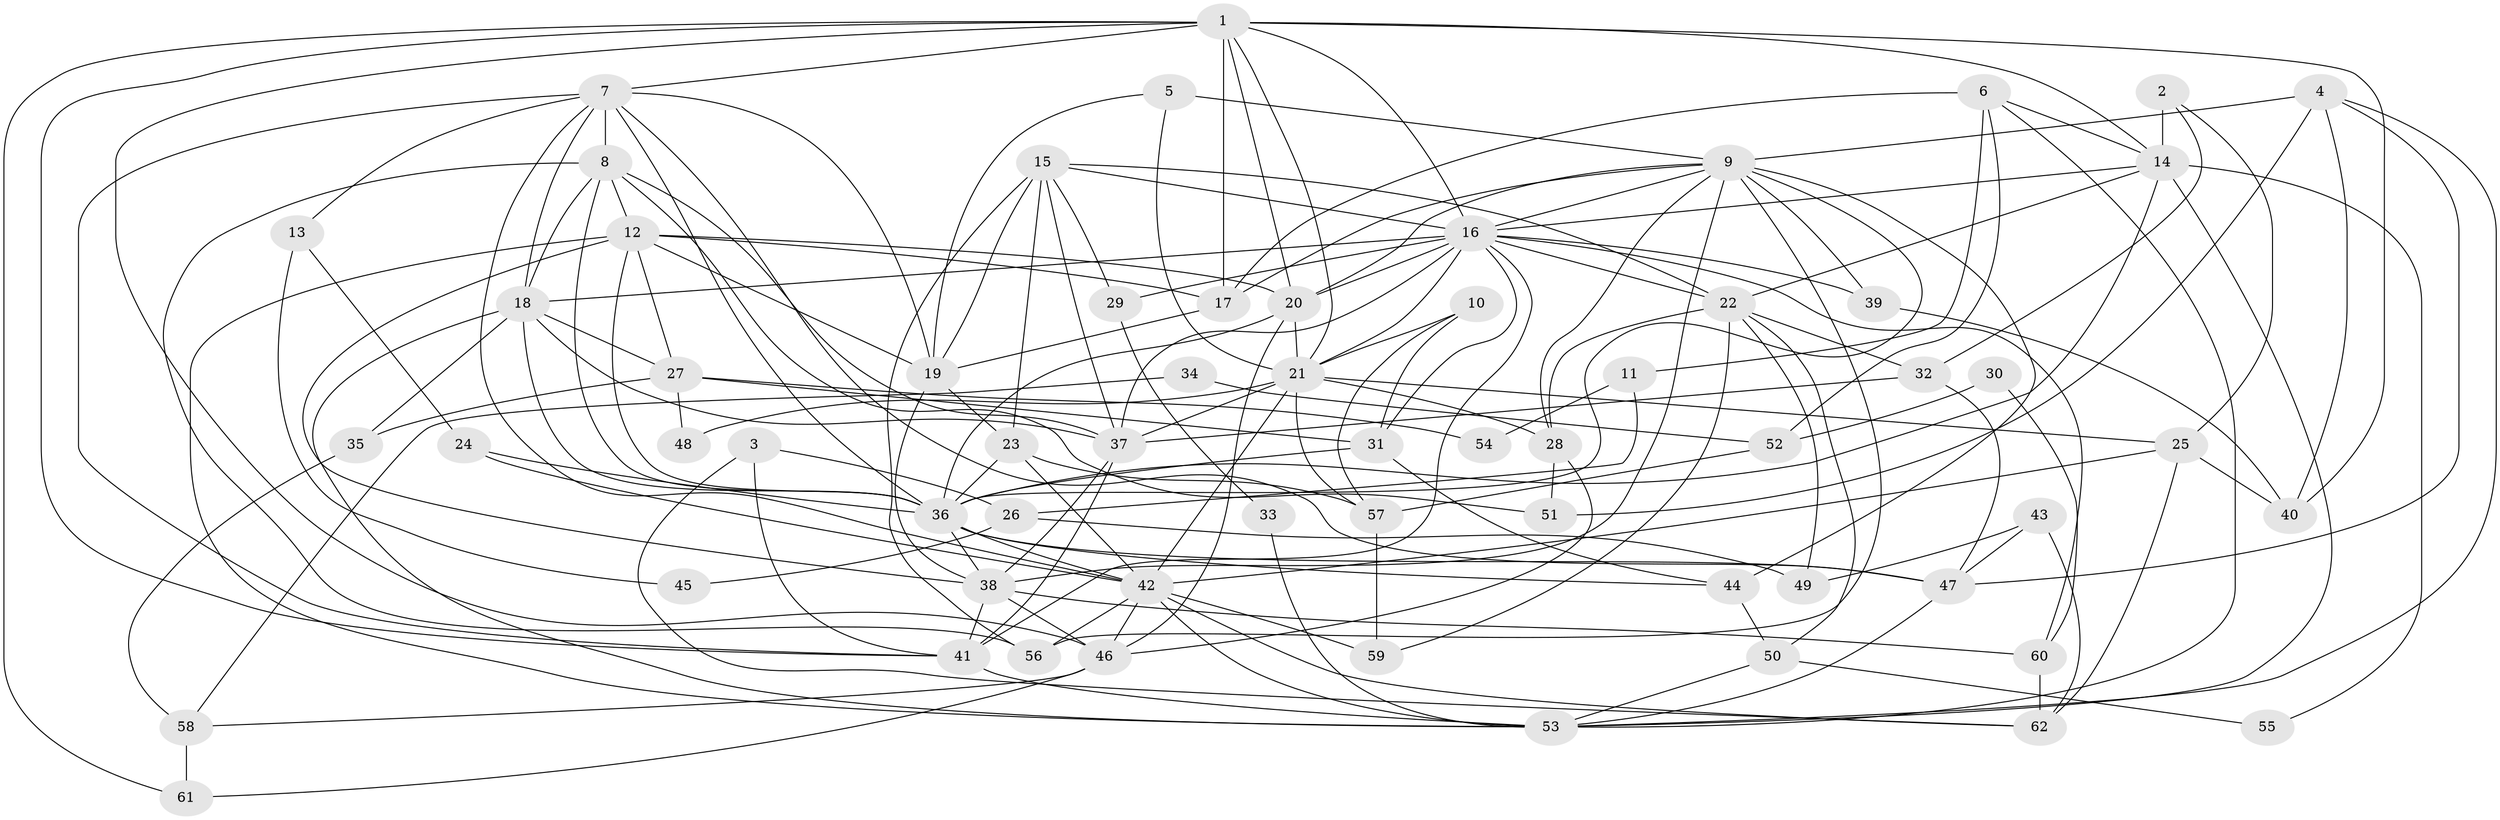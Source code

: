 // original degree distribution, {7: 0.04878048780487805, 4: 0.2845528455284553, 3: 0.2682926829268293, 6: 0.06504065040650407, 5: 0.18699186991869918, 2: 0.13008130081300814, 8: 0.016260162601626018}
// Generated by graph-tools (version 1.1) at 2025/51/03/04/25 22:51:20]
// undirected, 62 vertices, 166 edges
graph export_dot {
  node [color=gray90,style=filled];
  1;
  2;
  3;
  4;
  5;
  6;
  7;
  8;
  9;
  10;
  11;
  12;
  13;
  14;
  15;
  16;
  17;
  18;
  19;
  20;
  21;
  22;
  23;
  24;
  25;
  26;
  27;
  28;
  29;
  30;
  31;
  32;
  33;
  34;
  35;
  36;
  37;
  38;
  39;
  40;
  41;
  42;
  43;
  44;
  45;
  46;
  47;
  48;
  49;
  50;
  51;
  52;
  53;
  54;
  55;
  56;
  57;
  58;
  59;
  60;
  61;
  62;
  1 -- 7 [weight=2.0];
  1 -- 14 [weight=1.0];
  1 -- 16 [weight=1.0];
  1 -- 17 [weight=1.0];
  1 -- 20 [weight=1.0];
  1 -- 21 [weight=1.0];
  1 -- 40 [weight=1.0];
  1 -- 41 [weight=1.0];
  1 -- 46 [weight=1.0];
  1 -- 61 [weight=1.0];
  2 -- 14 [weight=3.0];
  2 -- 25 [weight=1.0];
  2 -- 32 [weight=1.0];
  3 -- 26 [weight=1.0];
  3 -- 41 [weight=1.0];
  3 -- 62 [weight=1.0];
  4 -- 9 [weight=2.0];
  4 -- 40 [weight=1.0];
  4 -- 47 [weight=1.0];
  4 -- 51 [weight=1.0];
  4 -- 53 [weight=1.0];
  5 -- 9 [weight=1.0];
  5 -- 19 [weight=1.0];
  5 -- 21 [weight=1.0];
  6 -- 11 [weight=1.0];
  6 -- 14 [weight=1.0];
  6 -- 17 [weight=2.0];
  6 -- 52 [weight=1.0];
  6 -- 53 [weight=1.0];
  7 -- 8 [weight=1.0];
  7 -- 13 [weight=2.0];
  7 -- 18 [weight=1.0];
  7 -- 19 [weight=1.0];
  7 -- 36 [weight=1.0];
  7 -- 41 [weight=1.0];
  7 -- 42 [weight=1.0];
  7 -- 47 [weight=1.0];
  8 -- 12 [weight=1.0];
  8 -- 18 [weight=1.0];
  8 -- 36 [weight=1.0];
  8 -- 37 [weight=1.0];
  8 -- 51 [weight=1.0];
  8 -- 56 [weight=1.0];
  9 -- 16 [weight=1.0];
  9 -- 17 [weight=1.0];
  9 -- 20 [weight=1.0];
  9 -- 28 [weight=1.0];
  9 -- 36 [weight=1.0];
  9 -- 38 [weight=1.0];
  9 -- 39 [weight=1.0];
  9 -- 44 [weight=1.0];
  9 -- 56 [weight=1.0];
  10 -- 21 [weight=1.0];
  10 -- 31 [weight=1.0];
  10 -- 57 [weight=1.0];
  11 -- 26 [weight=1.0];
  11 -- 54 [weight=1.0];
  12 -- 17 [weight=1.0];
  12 -- 19 [weight=1.0];
  12 -- 20 [weight=1.0];
  12 -- 27 [weight=1.0];
  12 -- 36 [weight=1.0];
  12 -- 38 [weight=1.0];
  12 -- 53 [weight=1.0];
  13 -- 24 [weight=1.0];
  13 -- 45 [weight=1.0];
  14 -- 16 [weight=1.0];
  14 -- 22 [weight=1.0];
  14 -- 36 [weight=1.0];
  14 -- 53 [weight=1.0];
  14 -- 55 [weight=1.0];
  15 -- 16 [weight=2.0];
  15 -- 19 [weight=2.0];
  15 -- 22 [weight=1.0];
  15 -- 23 [weight=2.0];
  15 -- 29 [weight=1.0];
  15 -- 37 [weight=1.0];
  15 -- 56 [weight=1.0];
  16 -- 18 [weight=2.0];
  16 -- 20 [weight=1.0];
  16 -- 21 [weight=2.0];
  16 -- 22 [weight=1.0];
  16 -- 29 [weight=1.0];
  16 -- 31 [weight=1.0];
  16 -- 37 [weight=1.0];
  16 -- 39 [weight=1.0];
  16 -- 41 [weight=1.0];
  16 -- 60 [weight=1.0];
  17 -- 19 [weight=1.0];
  18 -- 27 [weight=1.0];
  18 -- 35 [weight=1.0];
  18 -- 36 [weight=1.0];
  18 -- 37 [weight=1.0];
  18 -- 53 [weight=1.0];
  19 -- 23 [weight=1.0];
  19 -- 38 [weight=1.0];
  20 -- 21 [weight=1.0];
  20 -- 36 [weight=1.0];
  20 -- 46 [weight=1.0];
  21 -- 25 [weight=1.0];
  21 -- 28 [weight=1.0];
  21 -- 37 [weight=1.0];
  21 -- 42 [weight=1.0];
  21 -- 48 [weight=1.0];
  21 -- 57 [weight=1.0];
  22 -- 28 [weight=1.0];
  22 -- 32 [weight=1.0];
  22 -- 49 [weight=1.0];
  22 -- 50 [weight=1.0];
  22 -- 59 [weight=1.0];
  23 -- 36 [weight=1.0];
  23 -- 42 [weight=1.0];
  23 -- 57 [weight=1.0];
  24 -- 36 [weight=1.0];
  24 -- 42 [weight=1.0];
  25 -- 40 [weight=1.0];
  25 -- 42 [weight=1.0];
  25 -- 62 [weight=1.0];
  26 -- 45 [weight=1.0];
  26 -- 49 [weight=1.0];
  27 -- 31 [weight=1.0];
  27 -- 35 [weight=1.0];
  27 -- 48 [weight=1.0];
  27 -- 54 [weight=1.0];
  28 -- 46 [weight=1.0];
  28 -- 51 [weight=1.0];
  29 -- 33 [weight=1.0];
  30 -- 52 [weight=1.0];
  30 -- 60 [weight=1.0];
  31 -- 36 [weight=2.0];
  31 -- 44 [weight=1.0];
  32 -- 37 [weight=1.0];
  32 -- 47 [weight=1.0];
  33 -- 53 [weight=1.0];
  34 -- 52 [weight=1.0];
  34 -- 58 [weight=1.0];
  35 -- 58 [weight=1.0];
  36 -- 38 [weight=1.0];
  36 -- 42 [weight=1.0];
  36 -- 44 [weight=2.0];
  36 -- 47 [weight=1.0];
  37 -- 38 [weight=1.0];
  37 -- 41 [weight=1.0];
  38 -- 41 [weight=1.0];
  38 -- 46 [weight=1.0];
  38 -- 60 [weight=1.0];
  39 -- 40 [weight=1.0];
  41 -- 53 [weight=1.0];
  42 -- 46 [weight=1.0];
  42 -- 53 [weight=1.0];
  42 -- 56 [weight=1.0];
  42 -- 59 [weight=1.0];
  42 -- 62 [weight=1.0];
  43 -- 47 [weight=1.0];
  43 -- 49 [weight=1.0];
  43 -- 62 [weight=1.0];
  44 -- 50 [weight=1.0];
  46 -- 58 [weight=1.0];
  46 -- 61 [weight=1.0];
  47 -- 53 [weight=1.0];
  50 -- 53 [weight=1.0];
  50 -- 55 [weight=1.0];
  52 -- 57 [weight=1.0];
  57 -- 59 [weight=1.0];
  58 -- 61 [weight=1.0];
  60 -- 62 [weight=1.0];
}

